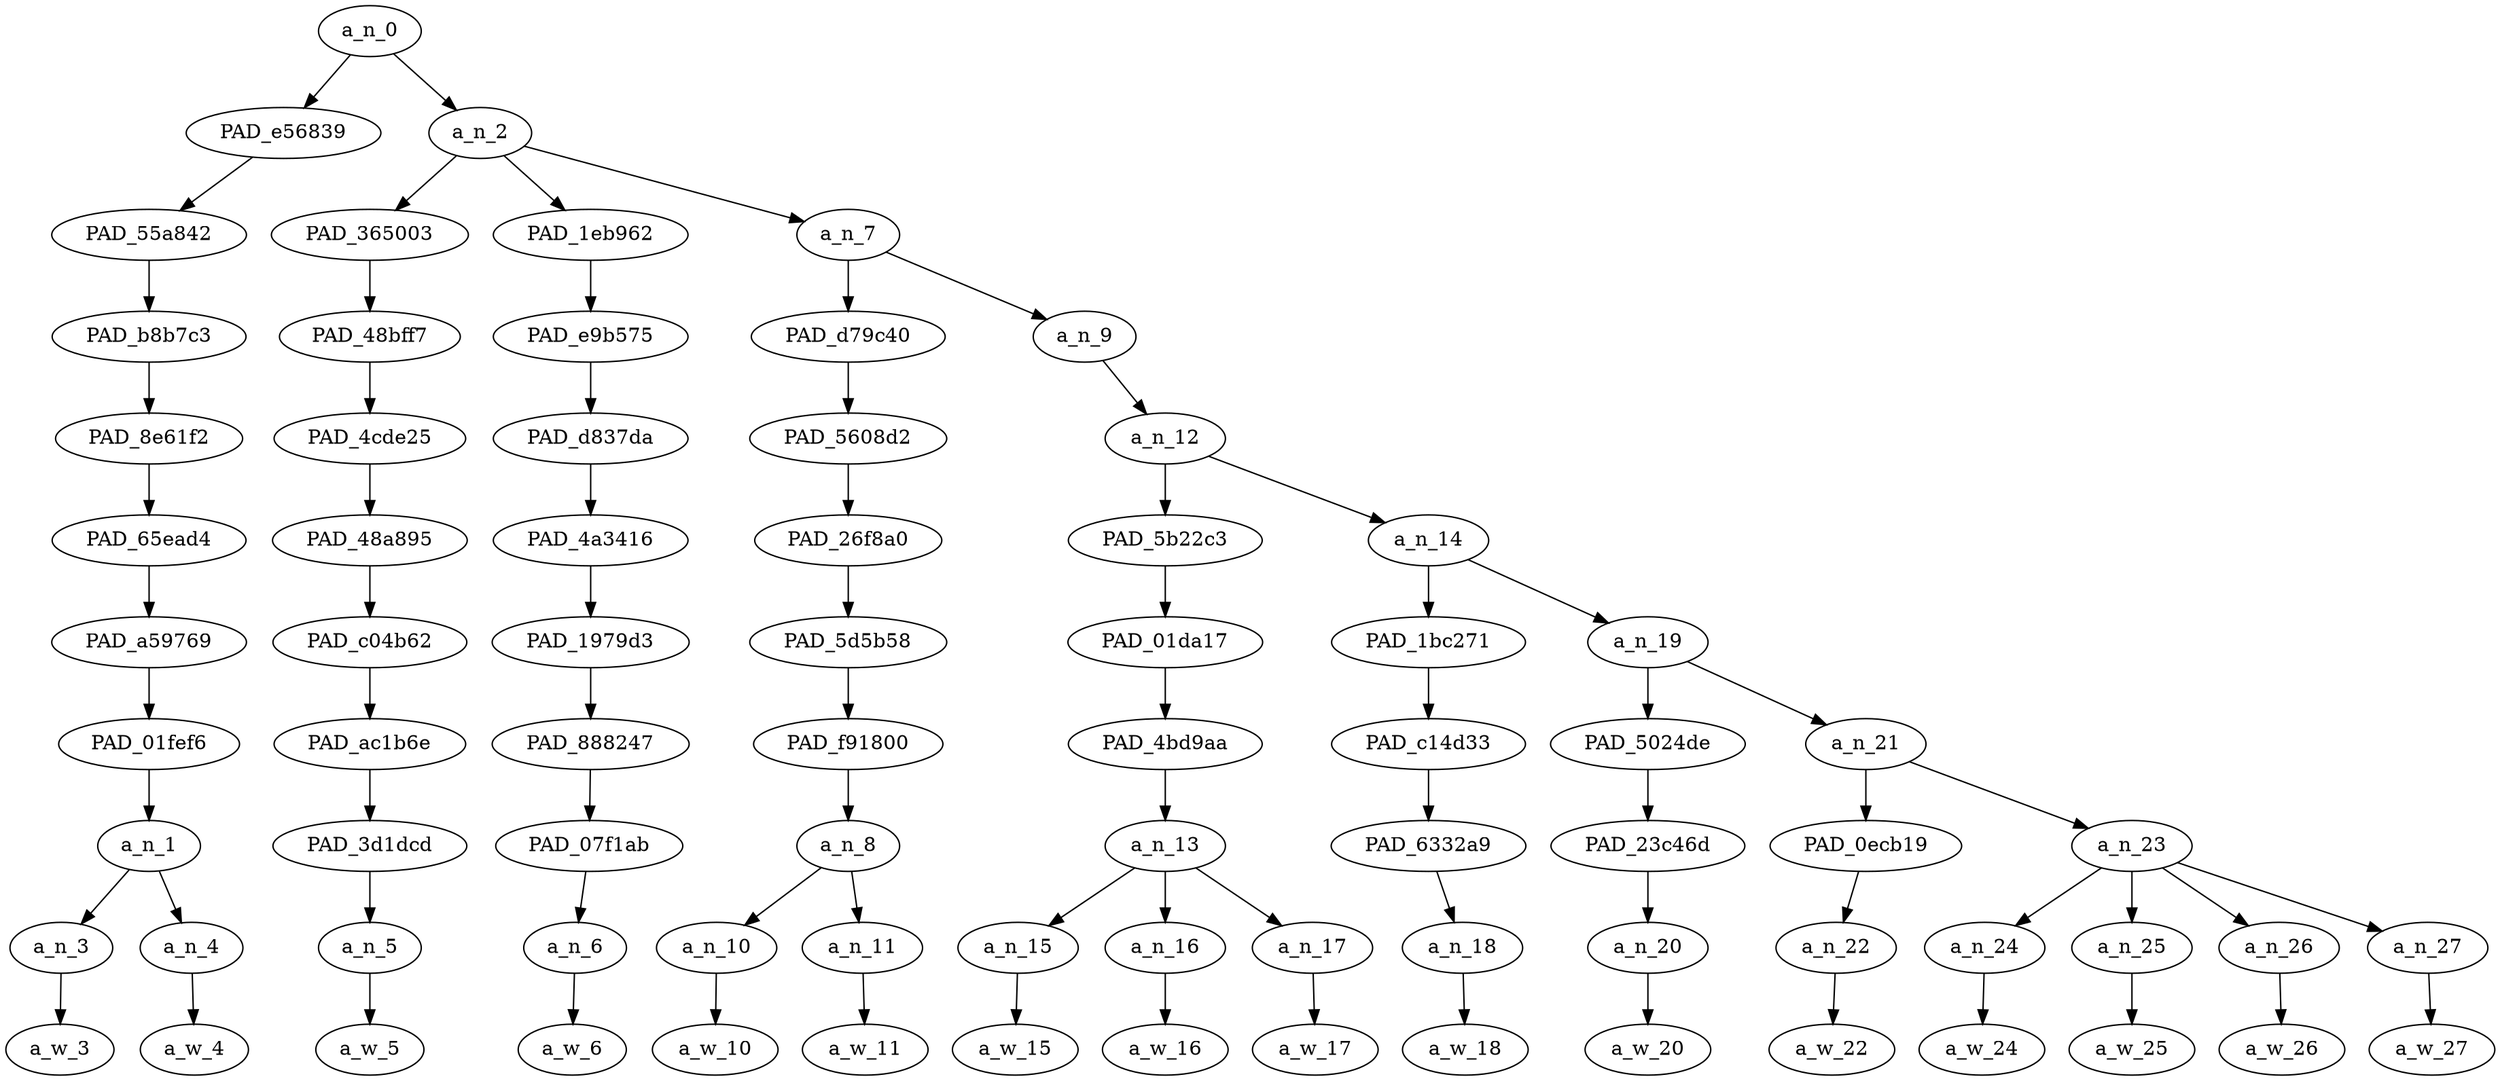 strict digraph "" {
	a_n_0	[div_dir=1,
		index=0,
		level=10,
		pos="2.169270833333333,10!",
		text_span="[0, 1, 2, 3, 4, 5, 6, 7, 8, 9, 10, 11, 12, 13, 14, 15]",
		value=1.00000001];
	PAD_e56839	[div_dir=1,
		index=0,
		level=9,
		pos="0.5,9!",
		text_span="[0, 1]",
		value=0.16749252];
	a_n_0 -> PAD_e56839;
	a_n_2	[div_dir=1,
		index=1,
		level=9,
		pos="3.8385416666666665,9!",
		text_span="[2, 3, 4, 5, 6, 7, 8, 9, 10, 11, 12, 13, 14, 15]",
		value=0.83217989];
	a_n_0 -> a_n_2;
	PAD_55a842	[div_dir=1,
		index=0,
		level=8,
		pos="0.5,8!",
		text_span="[0, 1]",
		value=0.16749252];
	PAD_e56839 -> PAD_55a842;
	PAD_b8b7c3	[div_dir=1,
		index=0,
		level=7,
		pos="0.5,7!",
		text_span="[0, 1]",
		value=0.16749252];
	PAD_55a842 -> PAD_b8b7c3;
	PAD_8e61f2	[div_dir=1,
		index=0,
		level=6,
		pos="0.5,6!",
		text_span="[0, 1]",
		value=0.16749252];
	PAD_b8b7c3 -> PAD_8e61f2;
	PAD_65ead4	[div_dir=1,
		index=0,
		level=5,
		pos="0.5,5!",
		text_span="[0, 1]",
		value=0.16749252];
	PAD_8e61f2 -> PAD_65ead4;
	PAD_a59769	[div_dir=1,
		index=0,
		level=4,
		pos="0.5,4!",
		text_span="[0, 1]",
		value=0.16749252];
	PAD_65ead4 -> PAD_a59769;
	PAD_01fef6	[div_dir=1,
		index=0,
		level=3,
		pos="0.5,3!",
		text_span="[0, 1]",
		value=0.16749252];
	PAD_a59769 -> PAD_01fef6;
	a_n_1	[div_dir=1,
		index=0,
		level=2,
		pos="0.5,2!",
		text_span="[0, 1]",
		value=0.16749252];
	PAD_01fef6 -> a_n_1;
	a_n_3	[div_dir=1,
		index=0,
		level=1,
		pos="0.0,1!",
		text_span="[0]",
		value=0.09262467];
	a_n_1 -> a_n_3;
	a_n_4	[div_dir=-1,
		index=1,
		level=1,
		pos="1.0,1!",
		text_span="[1]",
		value=0.07467972];
	a_n_1 -> a_n_4;
	a_w_3	[div_dir=0,
		index=0,
		level=0,
		pos="0,0!",
		text_span="[0]",
		value="<user>"];
	a_n_3 -> a_w_3;
	a_w_4	[div_dir=0,
		index=1,
		level=0,
		pos="1,0!",
		text_span="[1]",
		value="<user>1"];
	a_n_4 -> a_w_4;
	PAD_365003	[div_dir=-1,
		index=1,
		level=8,
		pos="2.0,8!",
		text_span="[2]",
		value=0.09120877];
	a_n_2 -> PAD_365003;
	PAD_1eb962	[div_dir=1,
		index=2,
		level=8,
		pos="3.0,8!",
		text_span="[3]",
		value=0.03845300];
	a_n_2 -> PAD_1eb962;
	a_n_7	[div_dir=1,
		index=3,
		level=8,
		pos="6.515625,8!",
		text_span="[4, 5, 6, 7, 8, 9, 10, 11, 12, 13, 14, 15]",
		value=0.70221100];
	a_n_2 -> a_n_7;
	PAD_48bff7	[div_dir=-1,
		index=1,
		level=7,
		pos="2.0,7!",
		text_span="[2]",
		value=0.09120877];
	PAD_365003 -> PAD_48bff7;
	PAD_4cde25	[div_dir=-1,
		index=1,
		level=6,
		pos="2.0,6!",
		text_span="[2]",
		value=0.09120877];
	PAD_48bff7 -> PAD_4cde25;
	PAD_48a895	[div_dir=-1,
		index=1,
		level=5,
		pos="2.0,5!",
		text_span="[2]",
		value=0.09120877];
	PAD_4cde25 -> PAD_48a895;
	PAD_c04b62	[div_dir=-1,
		index=1,
		level=4,
		pos="2.0,4!",
		text_span="[2]",
		value=0.09120877];
	PAD_48a895 -> PAD_c04b62;
	PAD_ac1b6e	[div_dir=-1,
		index=1,
		level=3,
		pos="2.0,3!",
		text_span="[2]",
		value=0.09120877];
	PAD_c04b62 -> PAD_ac1b6e;
	PAD_3d1dcd	[div_dir=-1,
		index=1,
		level=2,
		pos="2.0,2!",
		text_span="[2]",
		value=0.09120877];
	PAD_ac1b6e -> PAD_3d1dcd;
	a_n_5	[div_dir=-1,
		index=2,
		level=1,
		pos="2.0,1!",
		text_span="[2]",
		value=0.09120877];
	PAD_3d1dcd -> a_n_5;
	a_w_5	[div_dir=0,
		index=2,
		level=0,
		pos="2,0!",
		text_span="[2]",
		value=nope];
	a_n_5 -> a_w_5;
	PAD_e9b575	[div_dir=1,
		index=2,
		level=7,
		pos="3.0,7!",
		text_span="[3]",
		value=0.03845300];
	PAD_1eb962 -> PAD_e9b575;
	PAD_d837da	[div_dir=1,
		index=2,
		level=6,
		pos="3.0,6!",
		text_span="[3]",
		value=0.03845300];
	PAD_e9b575 -> PAD_d837da;
	PAD_4a3416	[div_dir=1,
		index=2,
		level=5,
		pos="3.0,5!",
		text_span="[3]",
		value=0.03845300];
	PAD_d837da -> PAD_4a3416;
	PAD_1979d3	[div_dir=1,
		index=2,
		level=4,
		pos="3.0,4!",
		text_span="[3]",
		value=0.03845300];
	PAD_4a3416 -> PAD_1979d3;
	PAD_888247	[div_dir=1,
		index=2,
		level=3,
		pos="3.0,3!",
		text_span="[3]",
		value=0.03845300];
	PAD_1979d3 -> PAD_888247;
	PAD_07f1ab	[div_dir=1,
		index=2,
		level=2,
		pos="3.0,2!",
		text_span="[3]",
		value=0.03845300];
	PAD_888247 -> PAD_07f1ab;
	a_n_6	[div_dir=1,
		index=3,
		level=1,
		pos="3.0,1!",
		text_span="[3]",
		value=0.03845300];
	PAD_07f1ab -> a_n_6;
	a_w_6	[div_dir=0,
		index=3,
		level=0,
		pos="3,0!",
		text_span="[3]",
		value=it];
	a_n_6 -> a_w_6;
	PAD_d79c40	[div_dir=1,
		index=3,
		level=7,
		pos="4.5,7!",
		text_span="[4, 5]",
		value=0.09774898];
	a_n_7 -> PAD_d79c40;
	a_n_9	[div_dir=1,
		index=4,
		level=7,
		pos="8.53125,7!",
		text_span="[6, 7, 8, 9, 10, 11, 12, 13, 14, 15]",
		value=0.60410935];
	a_n_7 -> a_n_9;
	PAD_5608d2	[div_dir=1,
		index=3,
		level=6,
		pos="4.5,6!",
		text_span="[4, 5]",
		value=0.09774898];
	PAD_d79c40 -> PAD_5608d2;
	PAD_26f8a0	[div_dir=1,
		index=3,
		level=5,
		pos="4.5,5!",
		text_span="[4, 5]",
		value=0.09774898];
	PAD_5608d2 -> PAD_26f8a0;
	PAD_5d5b58	[div_dir=1,
		index=3,
		level=4,
		pos="4.5,4!",
		text_span="[4, 5]",
		value=0.09774898];
	PAD_26f8a0 -> PAD_5d5b58;
	PAD_f91800	[div_dir=1,
		index=3,
		level=3,
		pos="4.5,3!",
		text_span="[4, 5]",
		value=0.09774898];
	PAD_5d5b58 -> PAD_f91800;
	a_n_8	[div_dir=1,
		index=3,
		level=2,
		pos="4.5,2!",
		text_span="[4, 5]",
		value=0.09774898];
	PAD_f91800 -> a_n_8;
	a_n_10	[div_dir=1,
		index=4,
		level=1,
		pos="4.0,1!",
		text_span="[4]",
		value=0.05006033];
	a_n_8 -> a_n_10;
	a_n_11	[div_dir=1,
		index=5,
		level=1,
		pos="5.0,1!",
		text_span="[5]",
		value=0.04766313];
	a_n_8 -> a_n_11;
	a_w_10	[div_dir=0,
		index=4,
		level=0,
		pos="4,0!",
		text_span="[4]",
		value=your];
	a_n_10 -> a_w_10;
	a_w_11	[div_dir=0,
		index=5,
		level=0,
		pos="5,0!",
		text_span="[5]",
		value=imagination];
	a_n_11 -> a_w_11;
	a_n_12	[div_dir=1,
		index=4,
		level=6,
		pos="8.53125,6!",
		text_span="[6, 7, 8, 9, 10, 11, 12, 13, 14, 15]",
		value=0.60373888];
	a_n_9 -> a_n_12;
	PAD_5b22c3	[div_dir=1,
		index=4,
		level=5,
		pos="7.0,5!",
		text_span="[6, 7, 8]",
		value=0.17472157];
	a_n_12 -> PAD_5b22c3;
	a_n_14	[div_dir=1,
		index=5,
		level=5,
		pos="10.0625,5!",
		text_span="[9, 10, 11, 12, 13, 14, 15]",
		value=0.42864684];
	a_n_12 -> a_n_14;
	PAD_01da17	[div_dir=1,
		index=4,
		level=4,
		pos="7.0,4!",
		text_span="[6, 7, 8]",
		value=0.17472157];
	PAD_5b22c3 -> PAD_01da17;
	PAD_4bd9aa	[div_dir=1,
		index=4,
		level=3,
		pos="7.0,3!",
		text_span="[6, 7, 8]",
		value=0.17472157];
	PAD_01da17 -> PAD_4bd9aa;
	a_n_13	[div_dir=1,
		index=4,
		level=2,
		pos="7.0,2!",
		text_span="[6, 7, 8]",
		value=0.17472157];
	PAD_4bd9aa -> a_n_13;
	a_n_15	[div_dir=1,
		index=6,
		level=1,
		pos="6.0,1!",
		text_span="[6]",
		value=0.03620441];
	a_n_13 -> a_n_15;
	a_n_16	[div_dir=-1,
		index=7,
		level=1,
		pos="7.0,1!",
		text_span="[7]",
		value=0.08294070];
	a_n_13 -> a_n_16;
	a_n_17	[div_dir=1,
		index=8,
		level=1,
		pos="8.0,1!",
		text_span="[8]",
		value=0.05543997];
	a_n_13 -> a_n_17;
	a_w_15	[div_dir=0,
		index=6,
		level=0,
		pos="6,0!",
		text_span="[6]",
		value=the];
	a_n_15 -> a_w_15;
	a_w_16	[div_dir=0,
		index=7,
		level=0,
		pos="7,0!",
		text_span="[7]",
		value=tory];
	a_n_16 -> a_w_16;
	a_w_17	[div_dir=0,
		index=8,
		level=0,
		pos="8,0!",
		text_span="[8]",
		value=party];
	a_n_17 -> a_w_17;
	PAD_1bc271	[div_dir=1,
		index=5,
		level=4,
		pos="9.0,4!",
		text_span="[9]",
		value=0.03518096];
	a_n_14 -> PAD_1bc271;
	a_n_19	[div_dir=1,
		index=6,
		level=4,
		pos="11.125,4!",
		text_span="[10, 11, 12, 13, 14, 15]",
		value=0.39311743];
	a_n_14 -> a_n_19;
	PAD_c14d33	[div_dir=1,
		index=5,
		level=3,
		pos="9.0,3!",
		text_span="[9]",
		value=0.03518096];
	PAD_1bc271 -> PAD_c14d33;
	PAD_6332a9	[div_dir=1,
		index=5,
		level=2,
		pos="9.0,2!",
		text_span="[9]",
		value=0.03518096];
	PAD_c14d33 -> PAD_6332a9;
	a_n_18	[div_dir=1,
		index=9,
		level=1,
		pos="9.0,1!",
		text_span="[9]",
		value=0.03518096];
	PAD_6332a9 -> a_n_18;
	a_w_18	[div_dir=0,
		index=9,
		level=0,
		pos="9,0!",
		text_span="[9]",
		value=is];
	a_n_18 -> a_w_18;
	PAD_5024de	[div_dir=1,
		index=6,
		level=3,
		pos="10.0,3!",
		text_span="[10]",
		value=0.03774977];
	a_n_19 -> PAD_5024de;
	a_n_21	[div_dir=1,
		index=7,
		level=3,
		pos="12.25,3!",
		text_span="[11, 12, 13, 14, 15]",
		value=0.35504871];
	a_n_19 -> a_n_21;
	PAD_23c46d	[div_dir=1,
		index=6,
		level=2,
		pos="10.0,2!",
		text_span="[10]",
		value=0.03774977];
	PAD_5024de -> PAD_23c46d;
	a_n_20	[div_dir=1,
		index=10,
		level=1,
		pos="10.0,1!",
		text_span="[10]",
		value=0.03774977];
	PAD_23c46d -> a_n_20;
	a_w_20	[div_dir=0,
		index=10,
		level=0,
		pos="10,0!",
		text_span="[10]",
		value=full];
	a_n_20 -> a_w_20;
	PAD_0ecb19	[div_dir=1,
		index=7,
		level=2,
		pos="11.0,2!",
		text_span="[11]",
		value=0.03868183];
	a_n_21 -> PAD_0ecb19;
	a_n_23	[div_dir=1,
		index=8,
		level=2,
		pos="13.5,2!",
		text_span="[12, 13, 14, 15]",
		value=0.31605390];
	a_n_21 -> a_n_23;
	a_n_22	[div_dir=1,
		index=11,
		level=1,
		pos="11.0,1!",
		text_span="[11]",
		value=0.03868183];
	PAD_0ecb19 -> a_n_22;
	a_w_22	[div_dir=0,
		index=11,
		level=0,
		pos="11,0!",
		text_span="[11]",
		value=of];
	a_n_22 -> a_w_22;
	a_n_24	[div_dir=1,
		index=12,
		level=1,
		pos="12.0,1!",
		text_span="[12]",
		value=0.07449418];
	a_n_23 -> a_n_24;
	a_n_25	[div_dir=1,
		index=13,
		level=1,
		pos="13.0,1!",
		text_span="[13]",
		value=0.05390919];
	a_n_23 -> a_n_25;
	a_n_26	[div_dir=1,
		index=14,
		level=1,
		pos="14.0,1!",
		text_span="[14]",
		value=0.05508596];
	a_n_23 -> a_n_26;
	a_n_27	[div_dir=1,
		index=15,
		level=1,
		pos="15.0,1!",
		text_span="[15]",
		value=0.13227712];
	a_n_23 -> a_n_27;
	a_w_24	[div_dir=0,
		index=12,
		level=0,
		pos="12,0!",
		text_span="[12]",
		value=white];
	a_n_24 -> a_w_24;
	a_w_25	[div_dir=0,
		index=13,
		level=0,
		pos="13,0!",
		text_span="[13]",
		value=home];
	a_n_25 -> a_w_25;
	a_w_26	[div_dir=0,
		index=14,
		level=0,
		pos="14,0!",
		text_span="[14]",
		value=county];
	a_n_26 -> a_w_26;
	a_w_27	[div_dir=0,
		index=15,
		level=0,
		pos="15,0!",
		text_span="[15]",
		value=oaps];
	a_n_27 -> a_w_27;
}
